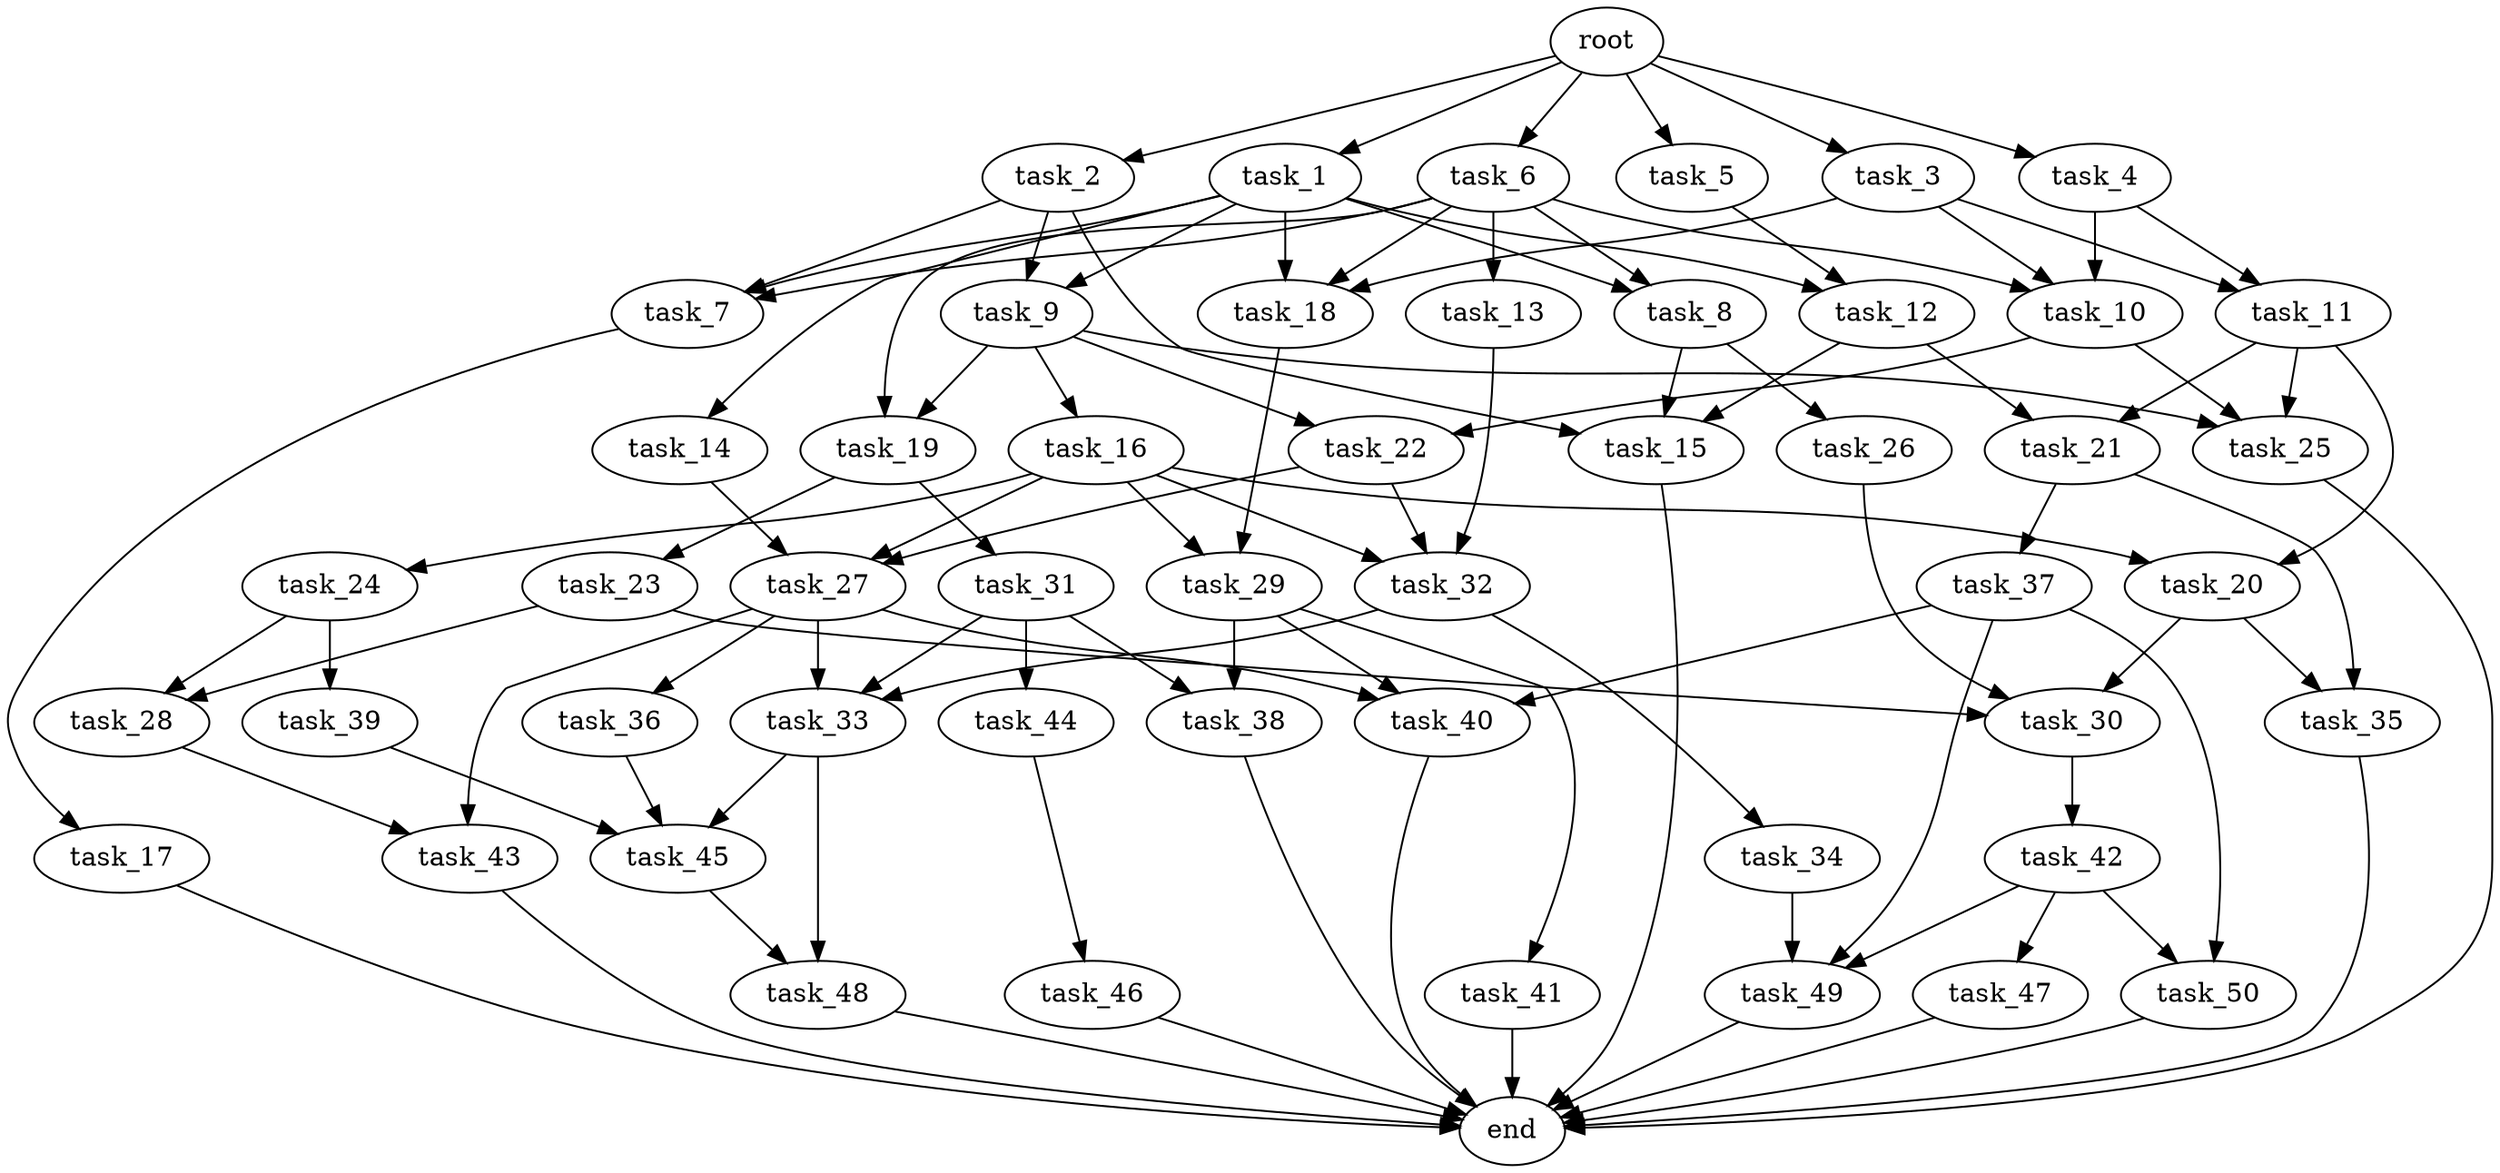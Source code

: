 digraph G {
  task_9 [size="1.909737e+10"];
  task_17 [size="8.496032e+10"];
  task_28 [size="8.596189e+10"];
  task_7 [size="2.432203e+10"];
  task_18 [size="4.350690e+10"];
  task_45 [size="2.693132e+09"];
  task_12 [size="4.186209e+10"];
  task_10 [size="3.628799e+10"];
  task_44 [size="4.266839e+09"];
  task_35 [size="4.051549e+10"];
  task_27 [size="5.709533e+09"];
  task_34 [size="9.997109e+10"];
  task_30 [size="2.931355e+10"];
  task_20 [size="5.983670e+10"];
  task_40 [size="5.428762e+10"];
  task_14 [size="4.666499e+10"];
  task_24 [size="6.960030e+10"];
  task_42 [size="3.740802e+09"];
  task_43 [size="2.162346e+10"];
  task_32 [size="8.948794e+10"];
  task_33 [size="6.357653e+10"];
  task_49 [size="9.889497e+10"];
  task_16 [size="3.930349e+10"];
  task_11 [size="1.558409e+10"];
  task_23 [size="5.554916e+10"];
  task_41 [size="1.304173e+09"];
  task_21 [size="8.695633e+10"];
  task_26 [size="2.217102e+10"];
  task_19 [size="8.695065e+09"];
  task_37 [size="2.948773e+10"];
  task_2 [size="7.450894e+10"];
  task_50 [size="7.839840e+10"];
  task_47 [size="1.037571e+10"];
  task_13 [size="1.109186e+10"];
  task_8 [size="8.897719e+10"];
  task_5 [size="8.340840e+10"];
  task_29 [size="9.755634e+10"];
  task_6 [size="3.597991e+10"];
  task_36 [size="4.848476e+10"];
  task_22 [size="5.721744e+10"];
  root [size="0.000000e+00"];
  task_38 [size="3.084395e+10"];
  task_15 [size="6.842968e+10"];
  task_3 [size="2.235483e+10"];
  task_39 [size="8.846231e+10"];
  task_4 [size="4.207511e+10"];
  task_31 [size="2.246341e+10"];
  task_25 [size="1.611615e+10"];
  task_1 [size="7.531980e+08"];
  end [size="0.000000e+00"];
  task_48 [size="8.018383e+10"];
  task_46 [size="9.637164e+10"];

  task_9 -> task_16 [size="3.930349e+08"];
  task_9 -> task_22 [size="2.860872e+08"];
  task_9 -> task_19 [size="4.347532e+07"];
  task_9 -> task_25 [size="5.372051e+07"];
  task_17 -> end [size="1.000000e-12"];
  task_28 -> task_43 [size="1.081173e+08"];
  task_7 -> task_17 [size="8.496032e+08"];
  task_18 -> task_29 [size="4.877817e+08"];
  task_45 -> task_48 [size="4.009191e+08"];
  task_12 -> task_21 [size="4.347817e+08"];
  task_12 -> task_15 [size="2.280989e+08"];
  task_10 -> task_22 [size="2.860872e+08"];
  task_10 -> task_25 [size="5.372051e+07"];
  task_44 -> task_46 [size="9.637164e+08"];
  task_35 -> end [size="1.000000e-12"];
  task_27 -> task_43 [size="1.081173e+08"];
  task_27 -> task_36 [size="4.848476e+08"];
  task_27 -> task_40 [size="1.809587e+08"];
  task_27 -> task_33 [size="2.119218e+08"];
  task_34 -> task_49 [size="3.296499e+08"];
  task_30 -> task_42 [size="3.740802e+07"];
  task_20 -> task_35 [size="2.025774e+08"];
  task_20 -> task_30 [size="9.771183e+07"];
  task_40 -> end [size="1.000000e-12"];
  task_14 -> task_27 [size="1.903178e+07"];
  task_24 -> task_28 [size="4.298095e+08"];
  task_24 -> task_39 [size="8.846231e+08"];
  task_42 -> task_50 [size="3.919920e+08"];
  task_42 -> task_47 [size="1.037571e+08"];
  task_42 -> task_49 [size="3.296499e+08"];
  task_43 -> end [size="1.000000e-12"];
  task_32 -> task_33 [size="2.119218e+08"];
  task_32 -> task_34 [size="9.997109e+08"];
  task_33 -> task_48 [size="4.009191e+08"];
  task_33 -> task_45 [size="8.977108e+06"];
  task_49 -> end [size="1.000000e-12"];
  task_16 -> task_20 [size="2.991835e+08"];
  task_16 -> task_32 [size="2.982931e+08"];
  task_16 -> task_29 [size="4.877817e+08"];
  task_16 -> task_27 [size="1.903178e+07"];
  task_16 -> task_24 [size="6.960030e+08"];
  task_11 -> task_20 [size="2.991835e+08"];
  task_11 -> task_21 [size="4.347817e+08"];
  task_11 -> task_25 [size="5.372051e+07"];
  task_23 -> task_28 [size="4.298095e+08"];
  task_23 -> task_30 [size="9.771183e+07"];
  task_41 -> end [size="1.000000e-12"];
  task_21 -> task_35 [size="2.025774e+08"];
  task_21 -> task_37 [size="2.948773e+08"];
  task_26 -> task_30 [size="9.771183e+07"];
  task_19 -> task_23 [size="5.554916e+08"];
  task_19 -> task_31 [size="2.246341e+08"];
  task_37 -> task_50 [size="3.919920e+08"];
  task_37 -> task_40 [size="1.809587e+08"];
  task_37 -> task_49 [size="3.296499e+08"];
  task_2 -> task_9 [size="9.548684e+07"];
  task_2 -> task_15 [size="2.280989e+08"];
  task_2 -> task_7 [size="8.107342e+07"];
  task_50 -> end [size="1.000000e-12"];
  task_47 -> end [size="1.000000e-12"];
  task_13 -> task_32 [size="2.982931e+08"];
  task_8 -> task_15 [size="2.280989e+08"];
  task_8 -> task_26 [size="2.217102e+08"];
  task_5 -> task_12 [size="2.093105e+08"];
  task_29 -> task_41 [size="1.304173e+07"];
  task_29 -> task_38 [size="1.542197e+08"];
  task_29 -> task_40 [size="1.809587e+08"];
  task_6 -> task_8 [size="4.448859e+08"];
  task_6 -> task_10 [size="1.209600e+08"];
  task_6 -> task_13 [size="1.109186e+08"];
  task_6 -> task_7 [size="8.107342e+07"];
  task_6 -> task_18 [size="1.450230e+08"];
  task_6 -> task_19 [size="4.347532e+07"];
  task_36 -> task_45 [size="8.977108e+06"];
  task_22 -> task_27 [size="1.903178e+07"];
  task_22 -> task_32 [size="2.982931e+08"];
  root -> task_4 [size="1.000000e-12"];
  root -> task_1 [size="1.000000e-12"];
  root -> task_5 [size="1.000000e-12"];
  root -> task_2 [size="1.000000e-12"];
  root -> task_3 [size="1.000000e-12"];
  root -> task_6 [size="1.000000e-12"];
  task_38 -> end [size="1.000000e-12"];
  task_15 -> end [size="1.000000e-12"];
  task_3 -> task_10 [size="1.209600e+08"];
  task_3 -> task_11 [size="7.792044e+07"];
  task_3 -> task_18 [size="1.450230e+08"];
  task_39 -> task_45 [size="8.977108e+06"];
  task_4 -> task_10 [size="1.209600e+08"];
  task_4 -> task_11 [size="7.792044e+07"];
  task_31 -> task_38 [size="1.542197e+08"];
  task_31 -> task_44 [size="4.266839e+07"];
  task_31 -> task_33 [size="2.119218e+08"];
  task_25 -> end [size="1.000000e-12"];
  task_1 -> task_8 [size="4.448859e+08"];
  task_1 -> task_9 [size="9.548684e+07"];
  task_1 -> task_7 [size="8.107342e+07"];
  task_1 -> task_14 [size="4.666499e+08"];
  task_1 -> task_18 [size="1.450230e+08"];
  task_1 -> task_12 [size="2.093105e+08"];
  task_48 -> end [size="1.000000e-12"];
  task_46 -> end [size="1.000000e-12"];
}
